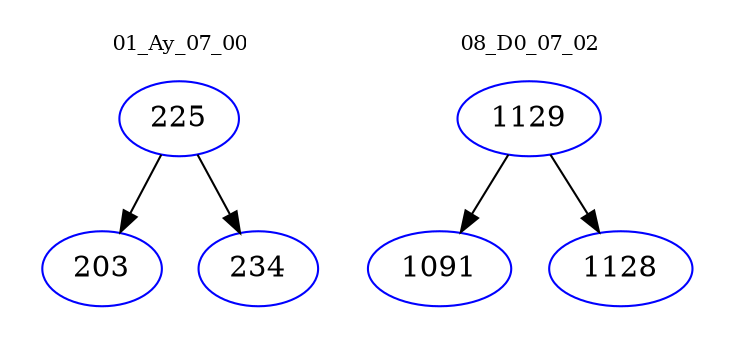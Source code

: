 digraph{
subgraph cluster_0 {
color = white
label = "01_Ay_07_00";
fontsize=10;
T0_225 [label="225", color="blue"]
T0_225 -> T0_203 [color="black"]
T0_203 [label="203", color="blue"]
T0_225 -> T0_234 [color="black"]
T0_234 [label="234", color="blue"]
}
subgraph cluster_1 {
color = white
label = "08_D0_07_02";
fontsize=10;
T1_1129 [label="1129", color="blue"]
T1_1129 -> T1_1091 [color="black"]
T1_1091 [label="1091", color="blue"]
T1_1129 -> T1_1128 [color="black"]
T1_1128 [label="1128", color="blue"]
}
}
